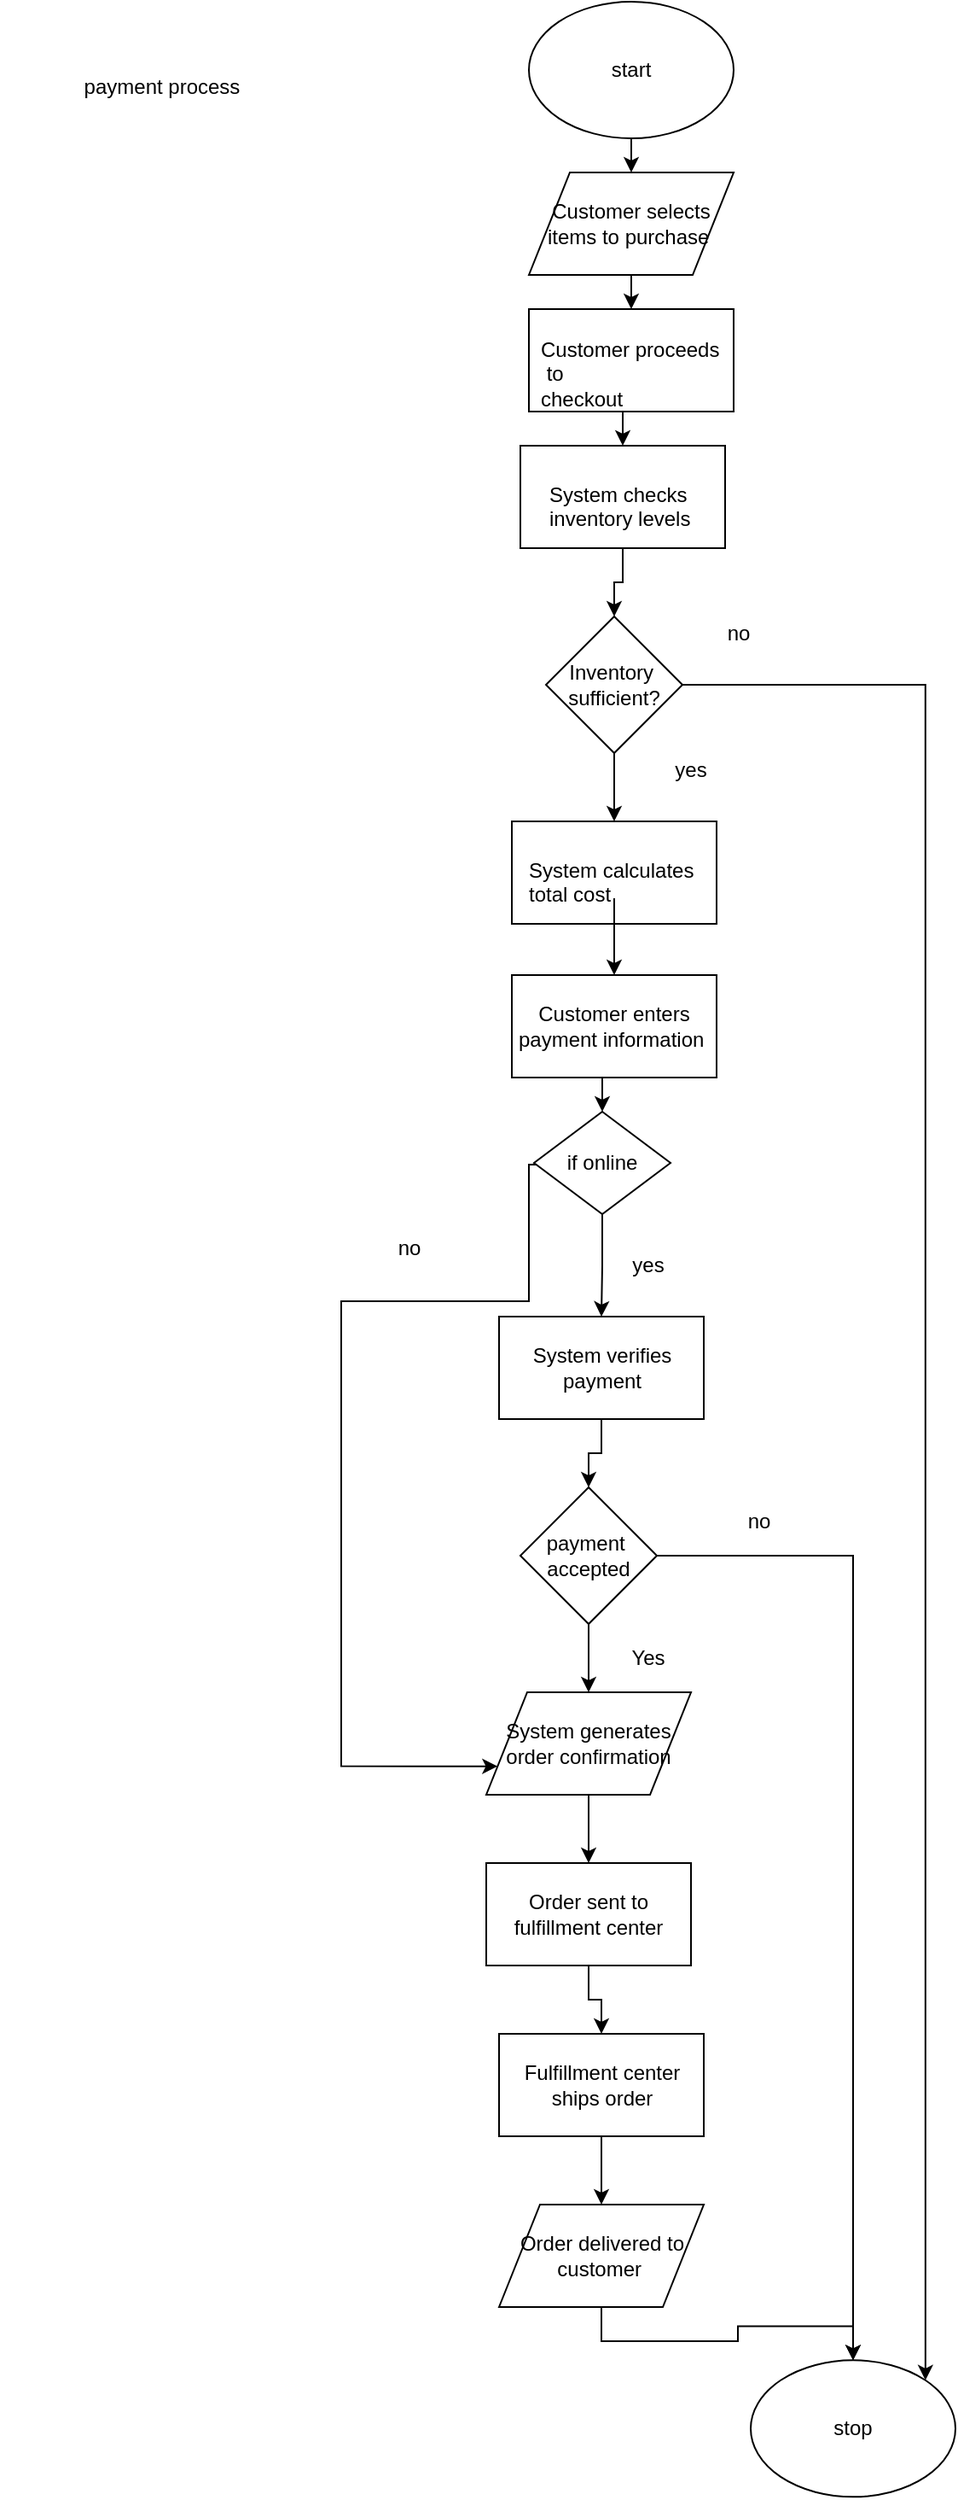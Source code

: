 <mxfile version="12.1.3" type="device" pages="1"><diagram id="MsKWUSQw921q8BeS8qnJ" name="Page-1"><mxGraphModel dx="1005" dy="473" grid="1" gridSize="10" guides="1" tooltips="1" connect="1" arrows="1" fold="1" page="1" pageScale="1" pageWidth="850" pageHeight="1100" math="0" shadow="0"><root><mxCell id="0"/><mxCell id="1" parent="0"/><mxCell id="hPSaMIOL9OUoRTJPz66d-1" style="edgeStyle=orthogonalEdgeStyle;rounded=0;orthogonalLoop=1;jettySize=auto;html=1;exitX=0.5;exitY=1;exitDx=0;exitDy=0;entryX=0.5;entryY=0;entryDx=0;entryDy=0;" edge="1" parent="1" source="hPSaMIOL9OUoRTJPz66d-2" target="hPSaMIOL9OUoRTJPz66d-4"><mxGeometry relative="1" as="geometry"/></mxCell><mxCell id="hPSaMIOL9OUoRTJPz66d-2" value="start" style="ellipse;whiteSpace=wrap;html=1;" vertex="1" parent="1"><mxGeometry x="350" y="50" width="120" height="80" as="geometry"/></mxCell><mxCell id="hPSaMIOL9OUoRTJPz66d-3" style="edgeStyle=orthogonalEdgeStyle;rounded=0;orthogonalLoop=1;jettySize=auto;html=1;exitX=0.5;exitY=1;exitDx=0;exitDy=0;entryX=0.5;entryY=0;entryDx=0;entryDy=0;" edge="1" parent="1" source="hPSaMIOL9OUoRTJPz66d-4" target="hPSaMIOL9OUoRTJPz66d-6"><mxGeometry relative="1" as="geometry"/></mxCell><mxCell id="hPSaMIOL9OUoRTJPz66d-4" value="Customer selects items to purchase&amp;nbsp;" style="shape=parallelogram;perimeter=parallelogramPerimeter;whiteSpace=wrap;html=1;" vertex="1" parent="1"><mxGeometry x="350" y="150" width="120" height="60" as="geometry"/></mxCell><mxCell id="hPSaMIOL9OUoRTJPz66d-5" style="edgeStyle=orthogonalEdgeStyle;rounded=0;orthogonalLoop=1;jettySize=auto;html=1;exitX=0.5;exitY=1;exitDx=0;exitDy=0;entryX=0.5;entryY=0;entryDx=0;entryDy=0;" edge="1" parent="1" source="hPSaMIOL9OUoRTJPz66d-6" target="hPSaMIOL9OUoRTJPz66d-9"><mxGeometry relative="1" as="geometry"/></mxCell><mxCell id="hPSaMIOL9OUoRTJPz66d-6" value="" style="rounded=0;whiteSpace=wrap;html=1;" vertex="1" parent="1"><mxGeometry x="350" y="230" width="120" height="60" as="geometry"/></mxCell><mxCell id="hPSaMIOL9OUoRTJPz66d-7" value="Customer proceeds&lt;br&gt;&amp;nbsp;to &lt;br&gt;checkout" style="text;html=1;" vertex="1" parent="1"><mxGeometry x="355" y="240" width="110" height="30" as="geometry"/></mxCell><mxCell id="hPSaMIOL9OUoRTJPz66d-8" style="edgeStyle=orthogonalEdgeStyle;rounded=0;orthogonalLoop=1;jettySize=auto;html=1;entryX=0.5;entryY=0;entryDx=0;entryDy=0;" edge="1" parent="1" source="hPSaMIOL9OUoRTJPz66d-9" target="hPSaMIOL9OUoRTJPz66d-13"><mxGeometry relative="1" as="geometry"/></mxCell><mxCell id="hPSaMIOL9OUoRTJPz66d-9" value="" style="rounded=0;whiteSpace=wrap;html=1;" vertex="1" parent="1"><mxGeometry x="345" y="310" width="120" height="60" as="geometry"/></mxCell><mxCell id="hPSaMIOL9OUoRTJPz66d-10" value="System checks &lt;br&gt;inventory levels" style="text;html=1;" vertex="1" parent="1"><mxGeometry x="360" y="325" width="100" height="30" as="geometry"/></mxCell><mxCell id="hPSaMIOL9OUoRTJPz66d-11" style="edgeStyle=orthogonalEdgeStyle;rounded=0;orthogonalLoop=1;jettySize=auto;html=1;exitX=0.5;exitY=1;exitDx=0;exitDy=0;entryX=0.5;entryY=0;entryDx=0;entryDy=0;" edge="1" parent="1" source="hPSaMIOL9OUoRTJPz66d-13" target="hPSaMIOL9OUoRTJPz66d-14"><mxGeometry relative="1" as="geometry"/></mxCell><mxCell id="hPSaMIOL9OUoRTJPz66d-12" style="edgeStyle=orthogonalEdgeStyle;rounded=0;orthogonalLoop=1;jettySize=auto;html=1;entryX=1;entryY=0;entryDx=0;entryDy=0;" edge="1" parent="1" source="hPSaMIOL9OUoRTJPz66d-13" target="hPSaMIOL9OUoRTJPz66d-31"><mxGeometry relative="1" as="geometry"><mxPoint x="580" y="1410" as="targetPoint"/></mxGeometry></mxCell><mxCell id="hPSaMIOL9OUoRTJPz66d-13" value="Inventory&amp;nbsp;&lt;br&gt;sufficient?" style="rhombus;whiteSpace=wrap;html=1;" vertex="1" parent="1"><mxGeometry x="360" y="410" width="80" height="80" as="geometry"/></mxCell><mxCell id="hPSaMIOL9OUoRTJPz66d-14" value="" style="rounded=0;whiteSpace=wrap;html=1;" vertex="1" parent="1"><mxGeometry x="340" y="530" width="120" height="60" as="geometry"/></mxCell><mxCell id="hPSaMIOL9OUoRTJPz66d-37" style="edgeStyle=orthogonalEdgeStyle;rounded=0;orthogonalLoop=1;jettySize=auto;html=1;exitX=0.5;exitY=1;exitDx=0;exitDy=0;entryX=0.5;entryY=0;entryDx=0;entryDy=0;" edge="1" parent="1" source="hPSaMIOL9OUoRTJPz66d-16" target="hPSaMIOL9OUoRTJPz66d-34"><mxGeometry relative="1" as="geometry"/></mxCell><mxCell id="hPSaMIOL9OUoRTJPz66d-16" value="Customer enters payment information&amp;nbsp;" style="rounded=0;whiteSpace=wrap;html=1;" vertex="1" parent="1"><mxGeometry x="340" y="620" width="120" height="60" as="geometry"/></mxCell><mxCell id="hPSaMIOL9OUoRTJPz66d-17" style="edgeStyle=orthogonalEdgeStyle;rounded=0;orthogonalLoop=1;jettySize=auto;html=1;exitX=0.5;exitY=1;exitDx=0;exitDy=0;" edge="1" parent="1" source="hPSaMIOL9OUoRTJPz66d-18" target="hPSaMIOL9OUoRTJPz66d-23"><mxGeometry relative="1" as="geometry"/></mxCell><mxCell id="hPSaMIOL9OUoRTJPz66d-18" value="System verifies payment" style="rounded=0;whiteSpace=wrap;html=1;" vertex="1" parent="1"><mxGeometry x="332.5" y="820" width="120" height="60" as="geometry"/></mxCell><mxCell id="hPSaMIOL9OUoRTJPz66d-19" style="edgeStyle=orthogonalEdgeStyle;rounded=0;orthogonalLoop=1;jettySize=auto;html=1;entryX=0.5;entryY=0;entryDx=0;entryDy=0;" edge="1" parent="1" source="hPSaMIOL9OUoRTJPz66d-20" target="hPSaMIOL9OUoRTJPz66d-16"><mxGeometry relative="1" as="geometry"/></mxCell><mxCell id="hPSaMIOL9OUoRTJPz66d-20" value="System calculates &lt;br&gt;total cost" style="text;html=1;" vertex="1" parent="1"><mxGeometry x="347.5" y="545" width="105" height="30" as="geometry"/></mxCell><mxCell id="hPSaMIOL9OUoRTJPz66d-21" style="edgeStyle=orthogonalEdgeStyle;rounded=0;orthogonalLoop=1;jettySize=auto;html=1;exitX=0.5;exitY=1;exitDx=0;exitDy=0;entryX=0.5;entryY=0;entryDx=0;entryDy=0;" edge="1" parent="1" source="hPSaMIOL9OUoRTJPz66d-23" target="hPSaMIOL9OUoRTJPz66d-25"><mxGeometry relative="1" as="geometry"/></mxCell><mxCell id="hPSaMIOL9OUoRTJPz66d-22" style="edgeStyle=orthogonalEdgeStyle;rounded=0;orthogonalLoop=1;jettySize=auto;html=1;" edge="1" parent="1" source="hPSaMIOL9OUoRTJPz66d-23" target="hPSaMIOL9OUoRTJPz66d-31"><mxGeometry relative="1" as="geometry"><mxPoint x="500" y="1270" as="targetPoint"/></mxGeometry></mxCell><mxCell id="hPSaMIOL9OUoRTJPz66d-23" value="payment&amp;nbsp;&lt;br&gt;accepted" style="rhombus;whiteSpace=wrap;html=1;" vertex="1" parent="1"><mxGeometry x="345" y="920" width="80" height="80" as="geometry"/></mxCell><mxCell id="hPSaMIOL9OUoRTJPz66d-24" style="edgeStyle=orthogonalEdgeStyle;rounded=0;orthogonalLoop=1;jettySize=auto;html=1;exitX=0.5;exitY=1;exitDx=0;exitDy=0;entryX=0.5;entryY=0;entryDx=0;entryDy=0;" edge="1" parent="1" source="hPSaMIOL9OUoRTJPz66d-25" target="hPSaMIOL9OUoRTJPz66d-32"><mxGeometry relative="1" as="geometry"/></mxCell><mxCell id="hPSaMIOL9OUoRTJPz66d-25" value="System generates order confirmation" style="shape=parallelogram;perimeter=parallelogramPerimeter;whiteSpace=wrap;html=1;" vertex="1" parent="1"><mxGeometry x="325" y="1040" width="120" height="60" as="geometry"/></mxCell><mxCell id="hPSaMIOL9OUoRTJPz66d-26" style="edgeStyle=orthogonalEdgeStyle;rounded=0;orthogonalLoop=1;jettySize=auto;html=1;exitX=0.5;exitY=1;exitDx=0;exitDy=0;entryX=0.5;entryY=0;entryDx=0;entryDy=0;" edge="1" parent="1" source="hPSaMIOL9OUoRTJPz66d-32" target="hPSaMIOL9OUoRTJPz66d-28"><mxGeometry relative="1" as="geometry"/></mxCell><mxCell id="hPSaMIOL9OUoRTJPz66d-27" style="edgeStyle=orthogonalEdgeStyle;rounded=0;orthogonalLoop=1;jettySize=auto;html=1;exitX=0.5;exitY=1;exitDx=0;exitDy=0;entryX=0.5;entryY=0;entryDx=0;entryDy=0;" edge="1" parent="1" source="hPSaMIOL9OUoRTJPz66d-28" target="hPSaMIOL9OUoRTJPz66d-30"><mxGeometry relative="1" as="geometry"/></mxCell><mxCell id="hPSaMIOL9OUoRTJPz66d-28" value="Fulfillment center ships order" style="rounded=0;whiteSpace=wrap;html=1;" vertex="1" parent="1"><mxGeometry x="332.5" y="1240" width="120" height="60" as="geometry"/></mxCell><mxCell id="hPSaMIOL9OUoRTJPz66d-29" style="edgeStyle=orthogonalEdgeStyle;rounded=0;orthogonalLoop=1;jettySize=auto;html=1;exitX=0.5;exitY=1;exitDx=0;exitDy=0;entryX=0.5;entryY=0;entryDx=0;entryDy=0;" edge="1" parent="1" source="hPSaMIOL9OUoRTJPz66d-30" target="hPSaMIOL9OUoRTJPz66d-31"><mxGeometry relative="1" as="geometry"/></mxCell><mxCell id="hPSaMIOL9OUoRTJPz66d-30" value="Order delivered to customer&amp;nbsp;" style="shape=parallelogram;perimeter=parallelogramPerimeter;whiteSpace=wrap;html=1;" vertex="1" parent="1"><mxGeometry x="332.5" y="1340" width="120" height="60" as="geometry"/></mxCell><mxCell id="hPSaMIOL9OUoRTJPz66d-31" value="stop" style="ellipse;whiteSpace=wrap;html=1;" vertex="1" parent="1"><mxGeometry x="480" y="1431.176" width="120" height="80" as="geometry"/></mxCell><mxCell id="hPSaMIOL9OUoRTJPz66d-32" value="Order sent to fulfillment center" style="rounded=0;whiteSpace=wrap;html=1;" vertex="1" parent="1"><mxGeometry x="325" y="1140" width="120" height="60" as="geometry"/></mxCell><mxCell id="hPSaMIOL9OUoRTJPz66d-33" value="payment process" style="text;html=1;strokeColor=none;fillColor=none;align=center;verticalAlign=middle;whiteSpace=wrap;rounded=0;" vertex="1" parent="1"><mxGeometry x="40" y="90" width="190" height="20" as="geometry"/></mxCell><mxCell id="hPSaMIOL9OUoRTJPz66d-35" style="edgeStyle=orthogonalEdgeStyle;rounded=0;orthogonalLoop=1;jettySize=auto;html=1;entryX=0.5;entryY=0;entryDx=0;entryDy=0;" edge="1" parent="1" source="hPSaMIOL9OUoRTJPz66d-34" target="hPSaMIOL9OUoRTJPz66d-18"><mxGeometry relative="1" as="geometry"/></mxCell><mxCell id="hPSaMIOL9OUoRTJPz66d-36" style="edgeStyle=orthogonalEdgeStyle;rounded=0;orthogonalLoop=1;jettySize=auto;html=1;entryX=0;entryY=0.75;entryDx=0;entryDy=0;" edge="1" parent="1" source="hPSaMIOL9OUoRTJPz66d-34" target="hPSaMIOL9OUoRTJPz66d-25"><mxGeometry relative="1" as="geometry"><mxPoint x="260" y="1080" as="targetPoint"/><Array as="points"><mxPoint x="350" y="731"/><mxPoint x="350" y="811"/><mxPoint x="240" y="811"/><mxPoint x="240" y="1083"/></Array></mxGeometry></mxCell><mxCell id="hPSaMIOL9OUoRTJPz66d-34" value="if online" style="rhombus;whiteSpace=wrap;html=1;" vertex="1" parent="1"><mxGeometry x="353" y="700" width="80" height="60" as="geometry"/></mxCell><mxCell id="hPSaMIOL9OUoRTJPz66d-38" value="no" style="text;html=1;strokeColor=none;fillColor=none;align=center;verticalAlign=middle;whiteSpace=wrap;rounded=0;" vertex="1" parent="1"><mxGeometry x="260" y="770" width="40" height="20" as="geometry"/></mxCell><mxCell id="hPSaMIOL9OUoRTJPz66d-39" value="yes" style="text;html=1;strokeColor=none;fillColor=none;align=center;verticalAlign=middle;whiteSpace=wrap;rounded=0;" vertex="1" parent="1"><mxGeometry x="400" y="780" width="40" height="20" as="geometry"/></mxCell><mxCell id="hPSaMIOL9OUoRTJPz66d-40" value="Yes" style="text;html=1;strokeColor=none;fillColor=none;align=center;verticalAlign=middle;whiteSpace=wrap;rounded=0;" vertex="1" parent="1"><mxGeometry x="400" y="1010" width="40" height="20" as="geometry"/></mxCell><mxCell id="hPSaMIOL9OUoRTJPz66d-42" value="no" style="text;html=1;strokeColor=none;fillColor=none;align=center;verticalAlign=middle;whiteSpace=wrap;rounded=0;" vertex="1" parent="1"><mxGeometry x="465" y="930" width="40" height="20" as="geometry"/></mxCell><mxCell id="hPSaMIOL9OUoRTJPz66d-43" value="no" style="text;html=1;strokeColor=none;fillColor=none;align=center;verticalAlign=middle;whiteSpace=wrap;rounded=0;" vertex="1" parent="1"><mxGeometry x="452.5" y="409.824" width="40" height="20" as="geometry"/></mxCell><mxCell id="hPSaMIOL9OUoRTJPz66d-44" value="yes" style="text;html=1;strokeColor=none;fillColor=none;align=center;verticalAlign=middle;whiteSpace=wrap;rounded=0;" vertex="1" parent="1"><mxGeometry x="425" y="490" width="40" height="20" as="geometry"/></mxCell></root></mxGraphModel></diagram></mxfile>